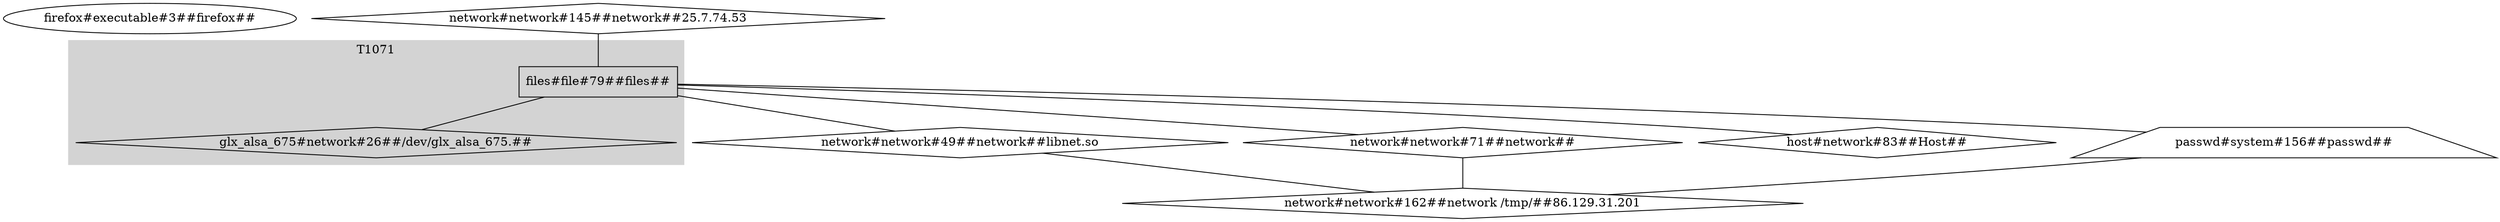 graph G {
	"firefox#executable#3" [label="firefox#executable#3##firefox##" shape=oval]
	"glx_alsa_675#network#26" [label="glx_alsa_675#network#26##/dev/glx_alsa_675.##" shape=diamond]
	"network#network#49" [label="network#network#49##network##libnet.so" shape=diamond]
	"network#network#71" [label="network#network#71##network##" shape=diamond]
	"files#file#79" [label="files#file#79##files##" shape=rectangle]
	"host#network#83" [label="host#network#83##Host##" shape=diamond]
	"network#network#145" [label="network#network#145##network##25.7.74.53" shape=diamond]
	"passwd#system#156" [label="passwd#system#156##passwd##" shape=trapezium]
	"network#network#162" [label="network#network#162##network /tmp/##86.129.31.201" shape=diamond]
	"network#network#49" -- "network#network#162"
	"network#network#71" -- "network#network#162"
	"files#file#79" -- "host#network#83"
	"files#file#79" -- "glx_alsa_675#network#26"
	"files#file#79" -- "network#network#49"
	"files#file#79" -- "network#network#71"
	"files#file#79" -- "passwd#system#156"
	"network#network#145" -- "files#file#79"
	"passwd#system#156" -- "network#network#162"
	subgraph cluster_T1071 {
		color=lightgrey style=filled
		label=T1071
		"glx_alsa_675#network#26"
		"glx_alsa_675#network#26"
		"files#file#79"
	}
}
